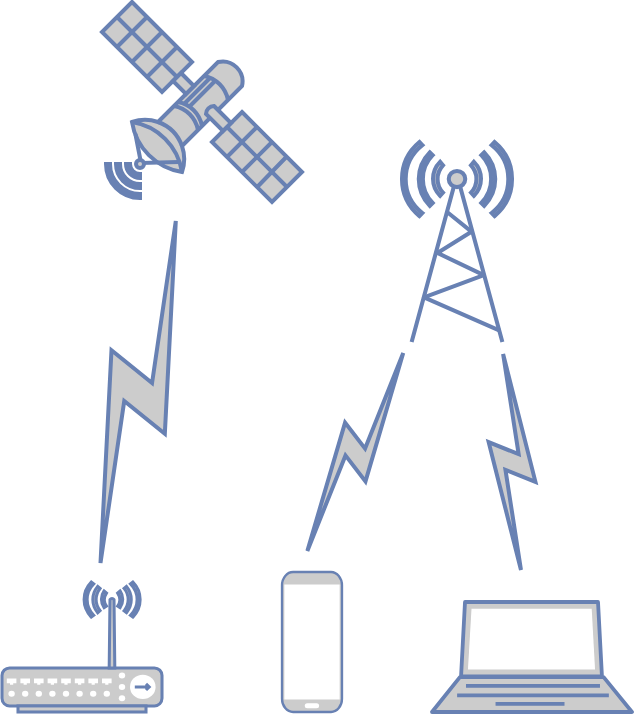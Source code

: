 <mxfile version="20.6.2" type="device"><diagram id="HTO4Saey1Bt4zu08Q3yh" name="Page-1"><mxGraphModel dx="1103" dy="670" grid="1" gridSize="10" guides="1" tooltips="1" connect="1" arrows="1" fold="1" page="1" pageScale="1" pageWidth="1169" pageHeight="827" math="0" shadow="0"><root><mxCell id="0"/><mxCell id="1" parent="0"/><mxCell id="QC8ST_yUvL4CV8-NzRo7-1" value="" style="fontColor=#0066CC;verticalAlign=top;verticalLabelPosition=bottom;labelPosition=center;align=center;html=1;outlineConnect=0;fillColor=#CCCCCC;strokeColor=#6881B3;gradientColor=none;gradientDirection=north;strokeWidth=2;shape=mxgraph.networks.radio_tower;" vertex="1" parent="1"><mxGeometry x="570" y="180" width="55" height="100" as="geometry"/></mxCell><mxCell id="QC8ST_yUvL4CV8-NzRo7-2" value="" style="fontColor=#0066CC;verticalAlign=top;verticalLabelPosition=bottom;labelPosition=center;align=center;html=1;outlineConnect=0;fillColor=#CCCCCC;strokeColor=#6881B3;gradientColor=none;gradientDirection=north;strokeWidth=2;shape=mxgraph.networks.satellite;" vertex="1" parent="1"><mxGeometry x="420" y="110" width="100" height="100" as="geometry"/></mxCell><mxCell id="QC8ST_yUvL4CV8-NzRo7-3" value="" style="fontColor=#0066CC;verticalAlign=top;verticalLabelPosition=bottom;labelPosition=center;align=center;html=1;outlineConnect=0;fillColor=#CCCCCC;strokeColor=#6881B3;gradientColor=none;gradientDirection=north;strokeWidth=2;shape=mxgraph.networks.wireless_hub;" vertex="1" parent="1"><mxGeometry x="370" y="400" width="80" height="65" as="geometry"/></mxCell><mxCell id="QC8ST_yUvL4CV8-NzRo7-5" value="" style="fontColor=#0066CC;verticalAlign=top;verticalLabelPosition=bottom;labelPosition=center;align=center;html=1;outlineConnect=0;fillColor=#CCCCCC;strokeColor=#6881B3;gradientColor=none;gradientDirection=north;strokeWidth=2;shape=mxgraph.networks.laptop;" vertex="1" parent="1"><mxGeometry x="585" y="410" width="100" height="55" as="geometry"/></mxCell><mxCell id="QC8ST_yUvL4CV8-NzRo7-6" value="" style="fontColor=#0066CC;verticalAlign=top;verticalLabelPosition=bottom;labelPosition=center;align=center;html=1;outlineConnect=0;fillColor=#CCCCCC;strokeColor=#6881B3;gradientColor=none;gradientDirection=north;strokeWidth=2;shape=mxgraph.networks.mobile;" vertex="1" parent="1"><mxGeometry x="510" y="395" width="30" height="70" as="geometry"/></mxCell><mxCell id="QC8ST_yUvL4CV8-NzRo7-9" value="" style="html=1;outlineConnect=0;fillColor=#CCCCCC;strokeColor=#6881B3;gradientColor=none;gradientDirection=north;strokeWidth=2;shape=mxgraph.networks.comm_link_edge;html=1;rounded=0;" edge="1" parent="1" source="QC8ST_yUvL4CV8-NzRo7-3" target="QC8ST_yUvL4CV8-NzRo7-2"><mxGeometry width="100" height="100" relative="1" as="geometry"><mxPoint x="510" y="400" as="sourcePoint"/><mxPoint x="610" y="300" as="targetPoint"/></mxGeometry></mxCell><mxCell id="QC8ST_yUvL4CV8-NzRo7-10" value="" style="html=1;outlineConnect=0;fillColor=#CCCCCC;strokeColor=#6881B3;gradientColor=none;gradientDirection=north;strokeWidth=2;shape=mxgraph.networks.comm_link_edge;html=1;rounded=0;" edge="1" parent="1" target="QC8ST_yUvL4CV8-NzRo7-1"><mxGeometry width="100" height="100" relative="1" as="geometry"><mxPoint x="520" y="390" as="sourcePoint"/><mxPoint x="610" y="300" as="targetPoint"/></mxGeometry></mxCell><mxCell id="QC8ST_yUvL4CV8-NzRo7-12" value="" style="html=1;outlineConnect=0;fillColor=#CCCCCC;strokeColor=#6881B3;gradientColor=none;gradientDirection=north;strokeWidth=2;shape=mxgraph.networks.comm_link_edge;html=1;rounded=0;entryX=0.91;entryY=1;entryDx=0;entryDy=0;entryPerimeter=0;" edge="1" parent="1" target="QC8ST_yUvL4CV8-NzRo7-1"><mxGeometry width="100" height="100" relative="1" as="geometry"><mxPoint x="630" y="400" as="sourcePoint"/><mxPoint x="610" y="300" as="targetPoint"/></mxGeometry></mxCell></root></mxGraphModel></diagram></mxfile>